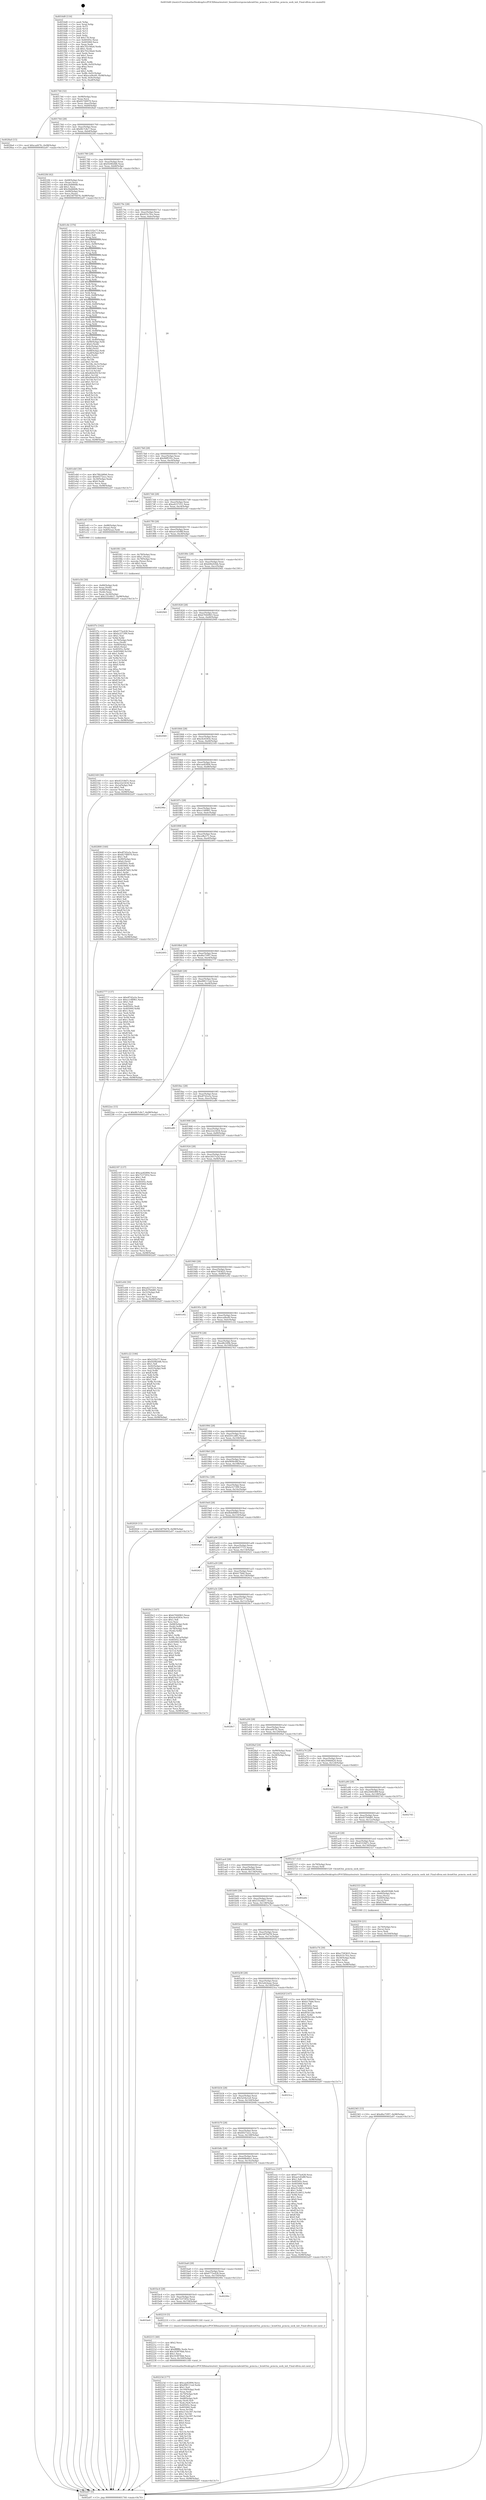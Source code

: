 digraph "0x4016d0" {
  label = "0x4016d0 (/mnt/c/Users/mathe/Desktop/tcc/POCII/binaries/extr_linuxdriverspcmciabcm63xx_pcmcia.c_bcm63xx_pcmcia_sock_init_Final-ollvm.out::main(0))"
  labelloc = "t"
  node[shape=record]

  Entry [label="",width=0.3,height=0.3,shape=circle,fillcolor=black,style=filled]
  "0x401744" [label="{
     0x401744 [32]\l
     | [instrs]\l
     &nbsp;&nbsp;0x401744 \<+6\>: mov -0x98(%rbp),%eax\l
     &nbsp;&nbsp;0x40174a \<+2\>: mov %eax,%ecx\l
     &nbsp;&nbsp;0x40174c \<+6\>: sub $0x82748970,%ecx\l
     &nbsp;&nbsp;0x401752 \<+6\>: mov %eax,-0xac(%rbp)\l
     &nbsp;&nbsp;0x401758 \<+6\>: mov %ecx,-0xb0(%rbp)\l
     &nbsp;&nbsp;0x40175e \<+6\>: je 00000000004028a0 \<main+0x11d0\>\l
  }"]
  "0x4028a0" [label="{
     0x4028a0 [15]\l
     | [instrs]\l
     &nbsp;&nbsp;0x4028a0 \<+10\>: movl $0xcad47fc,-0x98(%rbp)\l
     &nbsp;&nbsp;0x4028aa \<+5\>: jmp 0000000000402a97 \<main+0x13c7\>\l
  }"]
  "0x401764" [label="{
     0x401764 [28]\l
     | [instrs]\l
     &nbsp;&nbsp;0x401764 \<+5\>: jmp 0000000000401769 \<main+0x99\>\l
     &nbsp;&nbsp;0x401769 \<+6\>: mov -0xac(%rbp),%eax\l
     &nbsp;&nbsp;0x40176f \<+5\>: sub $0x8fc7c8c7,%eax\l
     &nbsp;&nbsp;0x401774 \<+6\>: mov %eax,-0xb4(%rbp)\l
     &nbsp;&nbsp;0x40177a \<+6\>: je 00000000004022fd \<main+0xc2d\>\l
  }"]
  Exit [label="",width=0.3,height=0.3,shape=circle,fillcolor=black,style=filled,peripheries=2]
  "0x4022fd" [label="{
     0x4022fd [42]\l
     | [instrs]\l
     &nbsp;&nbsp;0x4022fd \<+4\>: mov -0x68(%rbp),%rax\l
     &nbsp;&nbsp;0x402301 \<+2\>: mov (%rax),%ecx\l
     &nbsp;&nbsp;0x402303 \<+6\>: sub $0x2bddbfdb,%ecx\l
     &nbsp;&nbsp;0x402309 \<+3\>: add $0x1,%ecx\l
     &nbsp;&nbsp;0x40230c \<+6\>: add $0x2bddbfdb,%ecx\l
     &nbsp;&nbsp;0x402312 \<+4\>: mov -0x68(%rbp),%rax\l
     &nbsp;&nbsp;0x402316 \<+2\>: mov %ecx,(%rax)\l
     &nbsp;&nbsp;0x402318 \<+10\>: movl $0x54f70d78,-0x98(%rbp)\l
     &nbsp;&nbsp;0x402322 \<+5\>: jmp 0000000000402a97 \<main+0x13c7\>\l
  }"]
  "0x401780" [label="{
     0x401780 [28]\l
     | [instrs]\l
     &nbsp;&nbsp;0x401780 \<+5\>: jmp 0000000000401785 \<main+0xb5\>\l
     &nbsp;&nbsp;0x401785 \<+6\>: mov -0xac(%rbp),%eax\l
     &nbsp;&nbsp;0x40178b \<+5\>: sub $0x92082fd6,%eax\l
     &nbsp;&nbsp;0x401790 \<+6\>: mov %eax,-0xb8(%rbp)\l
     &nbsp;&nbsp;0x401796 \<+6\>: je 0000000000401c8c \<main+0x5bc\>\l
  }"]
  "0x402365" [label="{
     0x402365 [15]\l
     | [instrs]\l
     &nbsp;&nbsp;0x402365 \<+10\>: movl $0xd6a75f97,-0x98(%rbp)\l
     &nbsp;&nbsp;0x40236f \<+5\>: jmp 0000000000402a97 \<main+0x13c7\>\l
  }"]
  "0x401c8c" [label="{
     0x401c8c [376]\l
     | [instrs]\l
     &nbsp;&nbsp;0x401c8c \<+5\>: mov $0x21f2e77,%eax\l
     &nbsp;&nbsp;0x401c91 \<+5\>: mov $0xe2657e2d,%ecx\l
     &nbsp;&nbsp;0x401c96 \<+2\>: mov $0x1,%dl\l
     &nbsp;&nbsp;0x401c98 \<+3\>: mov %rsp,%rsi\l
     &nbsp;&nbsp;0x401c9b \<+4\>: add $0xfffffffffffffff0,%rsi\l
     &nbsp;&nbsp;0x401c9f \<+3\>: mov %rsi,%rsp\l
     &nbsp;&nbsp;0x401ca2 \<+7\>: mov %rsi,-0x90(%rbp)\l
     &nbsp;&nbsp;0x401ca9 \<+3\>: mov %rsp,%rsi\l
     &nbsp;&nbsp;0x401cac \<+4\>: add $0xfffffffffffffff0,%rsi\l
     &nbsp;&nbsp;0x401cb0 \<+3\>: mov %rsi,%rsp\l
     &nbsp;&nbsp;0x401cb3 \<+3\>: mov %rsp,%rdi\l
     &nbsp;&nbsp;0x401cb6 \<+4\>: add $0xfffffffffffffff0,%rdi\l
     &nbsp;&nbsp;0x401cba \<+3\>: mov %rdi,%rsp\l
     &nbsp;&nbsp;0x401cbd \<+7\>: mov %rdi,-0x88(%rbp)\l
     &nbsp;&nbsp;0x401cc4 \<+3\>: mov %rsp,%rdi\l
     &nbsp;&nbsp;0x401cc7 \<+4\>: add $0xfffffffffffffff0,%rdi\l
     &nbsp;&nbsp;0x401ccb \<+3\>: mov %rdi,%rsp\l
     &nbsp;&nbsp;0x401cce \<+4\>: mov %rdi,-0x80(%rbp)\l
     &nbsp;&nbsp;0x401cd2 \<+3\>: mov %rsp,%rdi\l
     &nbsp;&nbsp;0x401cd5 \<+4\>: add $0xfffffffffffffff0,%rdi\l
     &nbsp;&nbsp;0x401cd9 \<+3\>: mov %rdi,%rsp\l
     &nbsp;&nbsp;0x401cdc \<+4\>: mov %rdi,-0x78(%rbp)\l
     &nbsp;&nbsp;0x401ce0 \<+3\>: mov %rsp,%rdi\l
     &nbsp;&nbsp;0x401ce3 \<+4\>: add $0xfffffffffffffff0,%rdi\l
     &nbsp;&nbsp;0x401ce7 \<+3\>: mov %rdi,%rsp\l
     &nbsp;&nbsp;0x401cea \<+4\>: mov %rdi,-0x70(%rbp)\l
     &nbsp;&nbsp;0x401cee \<+3\>: mov %rsp,%rdi\l
     &nbsp;&nbsp;0x401cf1 \<+4\>: add $0xfffffffffffffff0,%rdi\l
     &nbsp;&nbsp;0x401cf5 \<+3\>: mov %rdi,%rsp\l
     &nbsp;&nbsp;0x401cf8 \<+4\>: mov %rdi,-0x68(%rbp)\l
     &nbsp;&nbsp;0x401cfc \<+3\>: mov %rsp,%rdi\l
     &nbsp;&nbsp;0x401cff \<+4\>: add $0xfffffffffffffff0,%rdi\l
     &nbsp;&nbsp;0x401d03 \<+3\>: mov %rdi,%rsp\l
     &nbsp;&nbsp;0x401d06 \<+4\>: mov %rdi,-0x60(%rbp)\l
     &nbsp;&nbsp;0x401d0a \<+3\>: mov %rsp,%rdi\l
     &nbsp;&nbsp;0x401d0d \<+4\>: add $0xfffffffffffffff0,%rdi\l
     &nbsp;&nbsp;0x401d11 \<+3\>: mov %rdi,%rsp\l
     &nbsp;&nbsp;0x401d14 \<+4\>: mov %rdi,-0x58(%rbp)\l
     &nbsp;&nbsp;0x401d18 \<+3\>: mov %rsp,%rdi\l
     &nbsp;&nbsp;0x401d1b \<+4\>: add $0xfffffffffffffff0,%rdi\l
     &nbsp;&nbsp;0x401d1f \<+3\>: mov %rdi,%rsp\l
     &nbsp;&nbsp;0x401d22 \<+4\>: mov %rdi,-0x50(%rbp)\l
     &nbsp;&nbsp;0x401d26 \<+3\>: mov %rsp,%rdi\l
     &nbsp;&nbsp;0x401d29 \<+4\>: add $0xfffffffffffffff0,%rdi\l
     &nbsp;&nbsp;0x401d2d \<+3\>: mov %rdi,%rsp\l
     &nbsp;&nbsp;0x401d30 \<+4\>: mov %rdi,-0x48(%rbp)\l
     &nbsp;&nbsp;0x401d34 \<+3\>: mov %rsp,%rdi\l
     &nbsp;&nbsp;0x401d37 \<+4\>: add $0xfffffffffffffff0,%rdi\l
     &nbsp;&nbsp;0x401d3b \<+3\>: mov %rdi,%rsp\l
     &nbsp;&nbsp;0x401d3e \<+4\>: mov %rdi,-0x40(%rbp)\l
     &nbsp;&nbsp;0x401d42 \<+7\>: mov -0x90(%rbp),%rdi\l
     &nbsp;&nbsp;0x401d49 \<+6\>: movl $0x0,(%rdi)\l
     &nbsp;&nbsp;0x401d4f \<+7\>: mov -0x9c(%rbp),%r8d\l
     &nbsp;&nbsp;0x401d56 \<+3\>: mov %r8d,(%rsi)\l
     &nbsp;&nbsp;0x401d59 \<+7\>: mov -0x88(%rbp),%rdi\l
     &nbsp;&nbsp;0x401d60 \<+7\>: mov -0xa8(%rbp),%r9\l
     &nbsp;&nbsp;0x401d67 \<+3\>: mov %r9,(%rdi)\l
     &nbsp;&nbsp;0x401d6a \<+3\>: cmpl $0x2,(%rsi)\l
     &nbsp;&nbsp;0x401d6d \<+4\>: setne %r10b\l
     &nbsp;&nbsp;0x401d71 \<+4\>: and $0x1,%r10b\l
     &nbsp;&nbsp;0x401d75 \<+4\>: mov %r10b,-0x31(%rbp)\l
     &nbsp;&nbsp;0x401d79 \<+8\>: mov 0x40505c,%r11d\l
     &nbsp;&nbsp;0x401d81 \<+7\>: mov 0x405060,%ebx\l
     &nbsp;&nbsp;0x401d88 \<+3\>: mov %r11d,%r14d\l
     &nbsp;&nbsp;0x401d8b \<+7\>: sub $0xdfe6ef5f,%r14d\l
     &nbsp;&nbsp;0x401d92 \<+4\>: sub $0x1,%r14d\l
     &nbsp;&nbsp;0x401d96 \<+7\>: add $0xdfe6ef5f,%r14d\l
     &nbsp;&nbsp;0x401d9d \<+4\>: imul %r14d,%r11d\l
     &nbsp;&nbsp;0x401da1 \<+4\>: and $0x1,%r11d\l
     &nbsp;&nbsp;0x401da5 \<+4\>: cmp $0x0,%r11d\l
     &nbsp;&nbsp;0x401da9 \<+4\>: sete %r10b\l
     &nbsp;&nbsp;0x401dad \<+3\>: cmp $0xa,%ebx\l
     &nbsp;&nbsp;0x401db0 \<+4\>: setl %r15b\l
     &nbsp;&nbsp;0x401db4 \<+3\>: mov %r10b,%r12b\l
     &nbsp;&nbsp;0x401db7 \<+4\>: xor $0xff,%r12b\l
     &nbsp;&nbsp;0x401dbb \<+3\>: mov %r15b,%r13b\l
     &nbsp;&nbsp;0x401dbe \<+4\>: xor $0xff,%r13b\l
     &nbsp;&nbsp;0x401dc2 \<+3\>: xor $0x0,%dl\l
     &nbsp;&nbsp;0x401dc5 \<+3\>: mov %r12b,%sil\l
     &nbsp;&nbsp;0x401dc8 \<+4\>: and $0x0,%sil\l
     &nbsp;&nbsp;0x401dcc \<+3\>: and %dl,%r10b\l
     &nbsp;&nbsp;0x401dcf \<+3\>: mov %r13b,%dil\l
     &nbsp;&nbsp;0x401dd2 \<+4\>: and $0x0,%dil\l
     &nbsp;&nbsp;0x401dd6 \<+3\>: and %dl,%r15b\l
     &nbsp;&nbsp;0x401dd9 \<+3\>: or %r10b,%sil\l
     &nbsp;&nbsp;0x401ddc \<+3\>: or %r15b,%dil\l
     &nbsp;&nbsp;0x401ddf \<+3\>: xor %dil,%sil\l
     &nbsp;&nbsp;0x401de2 \<+3\>: or %r13b,%r12b\l
     &nbsp;&nbsp;0x401de5 \<+4\>: xor $0xff,%r12b\l
     &nbsp;&nbsp;0x401de9 \<+3\>: or $0x0,%dl\l
     &nbsp;&nbsp;0x401dec \<+3\>: and %dl,%r12b\l
     &nbsp;&nbsp;0x401def \<+3\>: or %r12b,%sil\l
     &nbsp;&nbsp;0x401df2 \<+4\>: test $0x1,%sil\l
     &nbsp;&nbsp;0x401df6 \<+3\>: cmovne %ecx,%eax\l
     &nbsp;&nbsp;0x401df9 \<+6\>: mov %eax,-0x98(%rbp)\l
     &nbsp;&nbsp;0x401dff \<+5\>: jmp 0000000000402a97 \<main+0x13c7\>\l
  }"]
  "0x40179c" [label="{
     0x40179c [28]\l
     | [instrs]\l
     &nbsp;&nbsp;0x40179c \<+5\>: jmp 00000000004017a1 \<main+0xd1\>\l
     &nbsp;&nbsp;0x4017a1 \<+6\>: mov -0xac(%rbp),%eax\l
     &nbsp;&nbsp;0x4017a7 \<+5\>: sub $0x933c7fce,%eax\l
     &nbsp;&nbsp;0x4017ac \<+6\>: mov %eax,-0xbc(%rbp)\l
     &nbsp;&nbsp;0x4017b2 \<+6\>: je 0000000000401eb0 \<main+0x7e0\>\l
  }"]
  "0x402350" [label="{
     0x402350 [21]\l
     | [instrs]\l
     &nbsp;&nbsp;0x402350 \<+4\>: mov -0x70(%rbp),%rcx\l
     &nbsp;&nbsp;0x402354 \<+3\>: mov (%rcx),%rcx\l
     &nbsp;&nbsp;0x402357 \<+3\>: mov %rcx,%rdi\l
     &nbsp;&nbsp;0x40235a \<+6\>: mov %eax,-0x164(%rbp)\l
     &nbsp;&nbsp;0x402360 \<+5\>: call 0000000000401030 \<free@plt\>\l
     | [calls]\l
     &nbsp;&nbsp;0x401030 \{1\} (unknown)\l
  }"]
  "0x401eb0" [label="{
     0x401eb0 [30]\l
     | [instrs]\l
     &nbsp;&nbsp;0x401eb0 \<+5\>: mov $0x78b2d6b6,%eax\l
     &nbsp;&nbsp;0x401eb5 \<+5\>: mov $0x60272ecc,%ecx\l
     &nbsp;&nbsp;0x401eba \<+3\>: mov -0x30(%rbp),%edx\l
     &nbsp;&nbsp;0x401ebd \<+3\>: cmp $0x0,%edx\l
     &nbsp;&nbsp;0x401ec0 \<+3\>: cmove %ecx,%eax\l
     &nbsp;&nbsp;0x401ec3 \<+6\>: mov %eax,-0x98(%rbp)\l
     &nbsp;&nbsp;0x401ec9 \<+5\>: jmp 0000000000402a97 \<main+0x13c7\>\l
  }"]
  "0x4017b8" [label="{
     0x4017b8 [28]\l
     | [instrs]\l
     &nbsp;&nbsp;0x4017b8 \<+5\>: jmp 00000000004017bd \<main+0xed\>\l
     &nbsp;&nbsp;0x4017bd \<+6\>: mov -0xac(%rbp),%eax\l
     &nbsp;&nbsp;0x4017c3 \<+5\>: sub $0x96ff195c,%eax\l
     &nbsp;&nbsp;0x4017c8 \<+6\>: mov %eax,-0xc0(%rbp)\l
     &nbsp;&nbsp;0x4017ce \<+6\>: je 00000000004025a8 \<main+0xed8\>\l
  }"]
  "0x402333" [label="{
     0x402333 [29]\l
     | [instrs]\l
     &nbsp;&nbsp;0x402333 \<+10\>: movabs $0x4030d6,%rdi\l
     &nbsp;&nbsp;0x40233d \<+4\>: mov -0x60(%rbp),%rcx\l
     &nbsp;&nbsp;0x402341 \<+2\>: mov %eax,(%rcx)\l
     &nbsp;&nbsp;0x402343 \<+4\>: mov -0x60(%rbp),%rcx\l
     &nbsp;&nbsp;0x402347 \<+2\>: mov (%rcx),%esi\l
     &nbsp;&nbsp;0x402349 \<+2\>: mov $0x0,%al\l
     &nbsp;&nbsp;0x40234b \<+5\>: call 0000000000401040 \<printf@plt\>\l
     | [calls]\l
     &nbsp;&nbsp;0x401040 \{1\} (unknown)\l
  }"]
  "0x4025a8" [label="{
     0x4025a8\l
  }", style=dashed]
  "0x4017d4" [label="{
     0x4017d4 [28]\l
     | [instrs]\l
     &nbsp;&nbsp;0x4017d4 \<+5\>: jmp 00000000004017d9 \<main+0x109\>\l
     &nbsp;&nbsp;0x4017d9 \<+6\>: mov -0xac(%rbp),%eax\l
     &nbsp;&nbsp;0x4017df \<+5\>: sub $0xa4237251,%eax\l
     &nbsp;&nbsp;0x4017e4 \<+6\>: mov %eax,-0xc4(%rbp)\l
     &nbsp;&nbsp;0x4017ea \<+6\>: je 0000000000401e43 \<main+0x773\>\l
  }"]
  "0x40223d" [label="{
     0x40223d [177]\l
     | [instrs]\l
     &nbsp;&nbsp;0x40223d \<+5\>: mov $0xcae82894,%ecx\l
     &nbsp;&nbsp;0x402242 \<+5\>: mov $0xd98111ed,%edx\l
     &nbsp;&nbsp;0x402247 \<+3\>: mov $0x1,%sil\l
     &nbsp;&nbsp;0x40224a \<+6\>: mov -0x160(%rbp),%edi\l
     &nbsp;&nbsp;0x402250 \<+3\>: imul %eax,%edi\l
     &nbsp;&nbsp;0x402253 \<+4\>: mov -0x70(%rbp),%r8\l
     &nbsp;&nbsp;0x402257 \<+3\>: mov (%r8),%r8\l
     &nbsp;&nbsp;0x40225a \<+4\>: mov -0x68(%rbp),%r9\l
     &nbsp;&nbsp;0x40225e \<+3\>: movslq (%r9),%r9\l
     &nbsp;&nbsp;0x402261 \<+4\>: mov %edi,(%r8,%r9,4)\l
     &nbsp;&nbsp;0x402265 \<+7\>: mov 0x40505c,%eax\l
     &nbsp;&nbsp;0x40226c \<+7\>: mov 0x405060,%edi\l
     &nbsp;&nbsp;0x402273 \<+3\>: mov %eax,%r10d\l
     &nbsp;&nbsp;0x402276 \<+7\>: add $0xe11bc397,%r10d\l
     &nbsp;&nbsp;0x40227d \<+4\>: sub $0x1,%r10d\l
     &nbsp;&nbsp;0x402281 \<+7\>: sub $0xe11bc397,%r10d\l
     &nbsp;&nbsp;0x402288 \<+4\>: imul %r10d,%eax\l
     &nbsp;&nbsp;0x40228c \<+3\>: and $0x1,%eax\l
     &nbsp;&nbsp;0x40228f \<+3\>: cmp $0x0,%eax\l
     &nbsp;&nbsp;0x402292 \<+4\>: sete %r11b\l
     &nbsp;&nbsp;0x402296 \<+3\>: cmp $0xa,%edi\l
     &nbsp;&nbsp;0x402299 \<+3\>: setl %bl\l
     &nbsp;&nbsp;0x40229c \<+3\>: mov %r11b,%r14b\l
     &nbsp;&nbsp;0x40229f \<+4\>: xor $0xff,%r14b\l
     &nbsp;&nbsp;0x4022a3 \<+3\>: mov %bl,%r15b\l
     &nbsp;&nbsp;0x4022a6 \<+4\>: xor $0xff,%r15b\l
     &nbsp;&nbsp;0x4022aa \<+4\>: xor $0x1,%sil\l
     &nbsp;&nbsp;0x4022ae \<+3\>: mov %r14b,%r12b\l
     &nbsp;&nbsp;0x4022b1 \<+4\>: and $0xff,%r12b\l
     &nbsp;&nbsp;0x4022b5 \<+3\>: and %sil,%r11b\l
     &nbsp;&nbsp;0x4022b8 \<+3\>: mov %r15b,%r13b\l
     &nbsp;&nbsp;0x4022bb \<+4\>: and $0xff,%r13b\l
     &nbsp;&nbsp;0x4022bf \<+3\>: and %sil,%bl\l
     &nbsp;&nbsp;0x4022c2 \<+3\>: or %r11b,%r12b\l
     &nbsp;&nbsp;0x4022c5 \<+3\>: or %bl,%r13b\l
     &nbsp;&nbsp;0x4022c8 \<+3\>: xor %r13b,%r12b\l
     &nbsp;&nbsp;0x4022cb \<+3\>: or %r15b,%r14b\l
     &nbsp;&nbsp;0x4022ce \<+4\>: xor $0xff,%r14b\l
     &nbsp;&nbsp;0x4022d2 \<+4\>: or $0x1,%sil\l
     &nbsp;&nbsp;0x4022d6 \<+3\>: and %sil,%r14b\l
     &nbsp;&nbsp;0x4022d9 \<+3\>: or %r14b,%r12b\l
     &nbsp;&nbsp;0x4022dc \<+4\>: test $0x1,%r12b\l
     &nbsp;&nbsp;0x4022e0 \<+3\>: cmovne %edx,%ecx\l
     &nbsp;&nbsp;0x4022e3 \<+6\>: mov %ecx,-0x98(%rbp)\l
     &nbsp;&nbsp;0x4022e9 \<+5\>: jmp 0000000000402a97 \<main+0x13c7\>\l
  }"]
  "0x401e43" [label="{
     0x401e43 [19]\l
     | [instrs]\l
     &nbsp;&nbsp;0x401e43 \<+7\>: mov -0x88(%rbp),%rax\l
     &nbsp;&nbsp;0x401e4a \<+3\>: mov (%rax),%rax\l
     &nbsp;&nbsp;0x401e4d \<+4\>: mov 0x8(%rax),%rdi\l
     &nbsp;&nbsp;0x401e51 \<+5\>: call 0000000000401060 \<atoi@plt\>\l
     | [calls]\l
     &nbsp;&nbsp;0x401060 \{1\} (unknown)\l
  }"]
  "0x4017f0" [label="{
     0x4017f0 [28]\l
     | [instrs]\l
     &nbsp;&nbsp;0x4017f0 \<+5\>: jmp 00000000004017f5 \<main+0x125\>\l
     &nbsp;&nbsp;0x4017f5 \<+6\>: mov -0xac(%rbp),%eax\l
     &nbsp;&nbsp;0x4017fb \<+5\>: sub $0xae1d5d8f,%eax\l
     &nbsp;&nbsp;0x401800 \<+6\>: mov %eax,-0xc8(%rbp)\l
     &nbsp;&nbsp;0x401806 \<+6\>: je 0000000000401f61 \<main+0x891\>\l
  }"]
  "0x402215" [label="{
     0x402215 [40]\l
     | [instrs]\l
     &nbsp;&nbsp;0x402215 \<+5\>: mov $0x2,%ecx\l
     &nbsp;&nbsp;0x40221a \<+1\>: cltd\l
     &nbsp;&nbsp;0x40221b \<+2\>: idiv %ecx\l
     &nbsp;&nbsp;0x40221d \<+6\>: imul $0xfffffffe,%edx,%ecx\l
     &nbsp;&nbsp;0x402223 \<+6\>: sub $0x163876bb,%ecx\l
     &nbsp;&nbsp;0x402229 \<+3\>: add $0x1,%ecx\l
     &nbsp;&nbsp;0x40222c \<+6\>: add $0x163876bb,%ecx\l
     &nbsp;&nbsp;0x402232 \<+6\>: mov %ecx,-0x160(%rbp)\l
     &nbsp;&nbsp;0x402238 \<+5\>: call 0000000000401160 \<next_i\>\l
     | [calls]\l
     &nbsp;&nbsp;0x401160 \{1\} (/mnt/c/Users/mathe/Desktop/tcc/POCII/binaries/extr_linuxdriverspcmciabcm63xx_pcmcia.c_bcm63xx_pcmcia_sock_init_Final-ollvm.out::next_i)\l
  }"]
  "0x401f61" [label="{
     0x401f61 [29]\l
     | [instrs]\l
     &nbsp;&nbsp;0x401f61 \<+4\>: mov -0x78(%rbp),%rax\l
     &nbsp;&nbsp;0x401f65 \<+6\>: movl $0x1,(%rax)\l
     &nbsp;&nbsp;0x401f6b \<+4\>: mov -0x78(%rbp),%rax\l
     &nbsp;&nbsp;0x401f6f \<+3\>: movslq (%rax),%rax\l
     &nbsp;&nbsp;0x401f72 \<+4\>: shl $0x2,%rax\l
     &nbsp;&nbsp;0x401f76 \<+3\>: mov %rax,%rdi\l
     &nbsp;&nbsp;0x401f79 \<+5\>: call 0000000000401050 \<malloc@plt\>\l
     | [calls]\l
     &nbsp;&nbsp;0x401050 \{1\} (unknown)\l
  }"]
  "0x40180c" [label="{
     0x40180c [28]\l
     | [instrs]\l
     &nbsp;&nbsp;0x40180c \<+5\>: jmp 0000000000401811 \<main+0x141\>\l
     &nbsp;&nbsp;0x401811 \<+6\>: mov -0xac(%rbp),%eax\l
     &nbsp;&nbsp;0x401817 \<+5\>: sub $0xb06e02bb,%eax\l
     &nbsp;&nbsp;0x40181c \<+6\>: mov %eax,-0xcc(%rbp)\l
     &nbsp;&nbsp;0x401822 \<+6\>: je 00000000004029d1 \<main+0x1301\>\l
  }"]
  "0x401be0" [label="{
     0x401be0\l
  }", style=dashed]
  "0x4029d1" [label="{
     0x4029d1\l
  }", style=dashed]
  "0x401828" [label="{
     0x401828 [28]\l
     | [instrs]\l
     &nbsp;&nbsp;0x401828 \<+5\>: jmp 000000000040182d \<main+0x15d\>\l
     &nbsp;&nbsp;0x40182d \<+6\>: mov -0xac(%rbp),%eax\l
     &nbsp;&nbsp;0x401833 \<+5\>: sub $0xb7044963,%eax\l
     &nbsp;&nbsp;0x401838 \<+6\>: mov %eax,-0xd0(%rbp)\l
     &nbsp;&nbsp;0x40183e \<+6\>: je 0000000000402949 \<main+0x1279\>\l
  }"]
  "0x402210" [label="{
     0x402210 [5]\l
     | [instrs]\l
     &nbsp;&nbsp;0x402210 \<+5\>: call 0000000000401160 \<next_i\>\l
     | [calls]\l
     &nbsp;&nbsp;0x401160 \{1\} (/mnt/c/Users/mathe/Desktop/tcc/POCII/binaries/extr_linuxdriverspcmciabcm63xx_pcmcia.c_bcm63xx_pcmcia_sock_init_Final-ollvm.out::next_i)\l
  }"]
  "0x402949" [label="{
     0x402949\l
  }", style=dashed]
  "0x401844" [label="{
     0x401844 [28]\l
     | [instrs]\l
     &nbsp;&nbsp;0x401844 \<+5\>: jmp 0000000000401849 \<main+0x179\>\l
     &nbsp;&nbsp;0x401849 \<+6\>: mov -0xac(%rbp),%eax\l
     &nbsp;&nbsp;0x40184f \<+5\>: sub $0xc6c6583e,%eax\l
     &nbsp;&nbsp;0x401854 \<+6\>: mov %eax,-0xd4(%rbp)\l
     &nbsp;&nbsp;0x40185a \<+6\>: je 0000000000402169 \<main+0xa99\>\l
  }"]
  "0x401bc4" [label="{
     0x401bc4 [28]\l
     | [instrs]\l
     &nbsp;&nbsp;0x401bc4 \<+5\>: jmp 0000000000401bc9 \<main+0x4f9\>\l
     &nbsp;&nbsp;0x401bc9 \<+6\>: mov -0xac(%rbp),%eax\l
     &nbsp;&nbsp;0x401bcf \<+5\>: sub $0x75373f32,%eax\l
     &nbsp;&nbsp;0x401bd4 \<+6\>: mov %eax,-0x154(%rbp)\l
     &nbsp;&nbsp;0x401bda \<+6\>: je 0000000000402210 \<main+0xb40\>\l
  }"]
  "0x402169" [label="{
     0x402169 [30]\l
     | [instrs]\l
     &nbsp;&nbsp;0x402169 \<+5\>: mov $0x45318d7c,%eax\l
     &nbsp;&nbsp;0x40216e \<+5\>: mov $0xe22e5434,%ecx\l
     &nbsp;&nbsp;0x402173 \<+3\>: mov -0x2a(%rbp),%dl\l
     &nbsp;&nbsp;0x402176 \<+3\>: test $0x1,%dl\l
     &nbsp;&nbsp;0x402179 \<+3\>: cmovne %ecx,%eax\l
     &nbsp;&nbsp;0x40217c \<+6\>: mov %eax,-0x98(%rbp)\l
     &nbsp;&nbsp;0x402182 \<+5\>: jmp 0000000000402a97 \<main+0x13c7\>\l
  }"]
  "0x401860" [label="{
     0x401860 [28]\l
     | [instrs]\l
     &nbsp;&nbsp;0x401860 \<+5\>: jmp 0000000000401865 \<main+0x195\>\l
     &nbsp;&nbsp;0x401865 \<+6\>: mov -0xac(%rbp),%eax\l
     &nbsp;&nbsp;0x40186b \<+5\>: sub $0xcae82894,%eax\l
     &nbsp;&nbsp;0x401870 \<+6\>: mov %eax,-0xd8(%rbp)\l
     &nbsp;&nbsp;0x401876 \<+6\>: je 000000000040296e \<main+0x129e\>\l
  }"]
  "0x40290c" [label="{
     0x40290c\l
  }", style=dashed]
  "0x40296e" [label="{
     0x40296e\l
  }", style=dashed]
  "0x40187c" [label="{
     0x40187c [28]\l
     | [instrs]\l
     &nbsp;&nbsp;0x40187c \<+5\>: jmp 0000000000401881 \<main+0x1b1\>\l
     &nbsp;&nbsp;0x401881 \<+6\>: mov -0xac(%rbp),%eax\l
     &nbsp;&nbsp;0x401887 \<+5\>: sub $0xcc148961,%eax\l
     &nbsp;&nbsp;0x40188c \<+6\>: mov %eax,-0xdc(%rbp)\l
     &nbsp;&nbsp;0x401892 \<+6\>: je 0000000000402800 \<main+0x1130\>\l
  }"]
  "0x401ba8" [label="{
     0x401ba8 [28]\l
     | [instrs]\l
     &nbsp;&nbsp;0x401ba8 \<+5\>: jmp 0000000000401bad \<main+0x4dd\>\l
     &nbsp;&nbsp;0x401bad \<+6\>: mov -0xac(%rbp),%eax\l
     &nbsp;&nbsp;0x401bb3 \<+5\>: sub $0x6775e428,%eax\l
     &nbsp;&nbsp;0x401bb8 \<+6\>: mov %eax,-0x150(%rbp)\l
     &nbsp;&nbsp;0x401bbe \<+6\>: je 000000000040290c \<main+0x123c\>\l
  }"]
  "0x402800" [label="{
     0x402800 [160]\l
     | [instrs]\l
     &nbsp;&nbsp;0x402800 \<+5\>: mov $0xdf7d2a5e,%eax\l
     &nbsp;&nbsp;0x402805 \<+5\>: mov $0x82748970,%ecx\l
     &nbsp;&nbsp;0x40280a \<+2\>: mov $0x1,%dl\l
     &nbsp;&nbsp;0x40280c \<+7\>: mov -0x90(%rbp),%rsi\l
     &nbsp;&nbsp;0x402813 \<+6\>: movl $0x0,(%rsi)\l
     &nbsp;&nbsp;0x402819 \<+7\>: mov 0x40505c,%edi\l
     &nbsp;&nbsp;0x402820 \<+8\>: mov 0x405060,%r8d\l
     &nbsp;&nbsp;0x402828 \<+3\>: mov %edi,%r9d\l
     &nbsp;&nbsp;0x40282b \<+7\>: sub $0x8ef87b65,%r9d\l
     &nbsp;&nbsp;0x402832 \<+4\>: sub $0x1,%r9d\l
     &nbsp;&nbsp;0x402836 \<+7\>: add $0x8ef87b65,%r9d\l
     &nbsp;&nbsp;0x40283d \<+4\>: imul %r9d,%edi\l
     &nbsp;&nbsp;0x402841 \<+3\>: and $0x1,%edi\l
     &nbsp;&nbsp;0x402844 \<+3\>: cmp $0x0,%edi\l
     &nbsp;&nbsp;0x402847 \<+4\>: sete %r10b\l
     &nbsp;&nbsp;0x40284b \<+4\>: cmp $0xa,%r8d\l
     &nbsp;&nbsp;0x40284f \<+4\>: setl %r11b\l
     &nbsp;&nbsp;0x402853 \<+3\>: mov %r10b,%bl\l
     &nbsp;&nbsp;0x402856 \<+3\>: xor $0xff,%bl\l
     &nbsp;&nbsp;0x402859 \<+3\>: mov %r11b,%r14b\l
     &nbsp;&nbsp;0x40285c \<+4\>: xor $0xff,%r14b\l
     &nbsp;&nbsp;0x402860 \<+3\>: xor $0x1,%dl\l
     &nbsp;&nbsp;0x402863 \<+3\>: mov %bl,%r15b\l
     &nbsp;&nbsp;0x402866 \<+4\>: and $0xff,%r15b\l
     &nbsp;&nbsp;0x40286a \<+3\>: and %dl,%r10b\l
     &nbsp;&nbsp;0x40286d \<+3\>: mov %r14b,%r12b\l
     &nbsp;&nbsp;0x402870 \<+4\>: and $0xff,%r12b\l
     &nbsp;&nbsp;0x402874 \<+3\>: and %dl,%r11b\l
     &nbsp;&nbsp;0x402877 \<+3\>: or %r10b,%r15b\l
     &nbsp;&nbsp;0x40287a \<+3\>: or %r11b,%r12b\l
     &nbsp;&nbsp;0x40287d \<+3\>: xor %r12b,%r15b\l
     &nbsp;&nbsp;0x402880 \<+3\>: or %r14b,%bl\l
     &nbsp;&nbsp;0x402883 \<+3\>: xor $0xff,%bl\l
     &nbsp;&nbsp;0x402886 \<+3\>: or $0x1,%dl\l
     &nbsp;&nbsp;0x402889 \<+2\>: and %dl,%bl\l
     &nbsp;&nbsp;0x40288b \<+3\>: or %bl,%r15b\l
     &nbsp;&nbsp;0x40288e \<+4\>: test $0x1,%r15b\l
     &nbsp;&nbsp;0x402892 \<+3\>: cmovne %ecx,%eax\l
     &nbsp;&nbsp;0x402895 \<+6\>: mov %eax,-0x98(%rbp)\l
     &nbsp;&nbsp;0x40289b \<+5\>: jmp 0000000000402a97 \<main+0x13c7\>\l
  }"]
  "0x401898" [label="{
     0x401898 [28]\l
     | [instrs]\l
     &nbsp;&nbsp;0x401898 \<+5\>: jmp 000000000040189d \<main+0x1cd\>\l
     &nbsp;&nbsp;0x40189d \<+6\>: mov -0xac(%rbp),%eax\l
     &nbsp;&nbsp;0x4018a3 \<+5\>: sub $0xceffa571,%eax\l
     &nbsp;&nbsp;0x4018a8 \<+6\>: mov %eax,-0xe0(%rbp)\l
     &nbsp;&nbsp;0x4018ae \<+6\>: je 0000000000402493 \<main+0xdc3\>\l
  }"]
  "0x402374" [label="{
     0x402374\l
  }", style=dashed]
  "0x402493" [label="{
     0x402493\l
  }", style=dashed]
  "0x4018b4" [label="{
     0x4018b4 [28]\l
     | [instrs]\l
     &nbsp;&nbsp;0x4018b4 \<+5\>: jmp 00000000004018b9 \<main+0x1e9\>\l
     &nbsp;&nbsp;0x4018b9 \<+6\>: mov -0xac(%rbp),%eax\l
     &nbsp;&nbsp;0x4018bf \<+5\>: sub $0xd6a75f97,%eax\l
     &nbsp;&nbsp;0x4018c4 \<+6\>: mov %eax,-0xe4(%rbp)\l
     &nbsp;&nbsp;0x4018ca \<+6\>: je 0000000000402777 \<main+0x10a7\>\l
  }"]
  "0x401f7e" [label="{
     0x401f7e [162]\l
     | [instrs]\l
     &nbsp;&nbsp;0x401f7e \<+5\>: mov $0x6775e428,%ecx\l
     &nbsp;&nbsp;0x401f83 \<+5\>: mov $0xfa327399,%edx\l
     &nbsp;&nbsp;0x401f88 \<+3\>: mov $0x1,%sil\l
     &nbsp;&nbsp;0x401f8b \<+3\>: xor %r8d,%r8d\l
     &nbsp;&nbsp;0x401f8e \<+4\>: mov -0x70(%rbp),%rdi\l
     &nbsp;&nbsp;0x401f92 \<+3\>: mov %rax,(%rdi)\l
     &nbsp;&nbsp;0x401f95 \<+4\>: mov -0x68(%rbp),%rax\l
     &nbsp;&nbsp;0x401f99 \<+6\>: movl $0x0,(%rax)\l
     &nbsp;&nbsp;0x401f9f \<+8\>: mov 0x40505c,%r9d\l
     &nbsp;&nbsp;0x401fa7 \<+8\>: mov 0x405060,%r10d\l
     &nbsp;&nbsp;0x401faf \<+4\>: sub $0x1,%r8d\l
     &nbsp;&nbsp;0x401fb3 \<+3\>: mov %r9d,%r11d\l
     &nbsp;&nbsp;0x401fb6 \<+3\>: add %r8d,%r11d\l
     &nbsp;&nbsp;0x401fb9 \<+4\>: imul %r11d,%r9d\l
     &nbsp;&nbsp;0x401fbd \<+4\>: and $0x1,%r9d\l
     &nbsp;&nbsp;0x401fc1 \<+4\>: cmp $0x0,%r9d\l
     &nbsp;&nbsp;0x401fc5 \<+3\>: sete %bl\l
     &nbsp;&nbsp;0x401fc8 \<+4\>: cmp $0xa,%r10d\l
     &nbsp;&nbsp;0x401fcc \<+4\>: setl %r14b\l
     &nbsp;&nbsp;0x401fd0 \<+3\>: mov %bl,%r15b\l
     &nbsp;&nbsp;0x401fd3 \<+4\>: xor $0xff,%r15b\l
     &nbsp;&nbsp;0x401fd7 \<+3\>: mov %r14b,%r12b\l
     &nbsp;&nbsp;0x401fda \<+4\>: xor $0xff,%r12b\l
     &nbsp;&nbsp;0x401fde \<+4\>: xor $0x0,%sil\l
     &nbsp;&nbsp;0x401fe2 \<+3\>: mov %r15b,%r13b\l
     &nbsp;&nbsp;0x401fe5 \<+4\>: and $0x0,%r13b\l
     &nbsp;&nbsp;0x401fe9 \<+3\>: and %sil,%bl\l
     &nbsp;&nbsp;0x401fec \<+3\>: mov %r12b,%al\l
     &nbsp;&nbsp;0x401fef \<+2\>: and $0x0,%al\l
     &nbsp;&nbsp;0x401ff1 \<+3\>: and %sil,%r14b\l
     &nbsp;&nbsp;0x401ff4 \<+3\>: or %bl,%r13b\l
     &nbsp;&nbsp;0x401ff7 \<+3\>: or %r14b,%al\l
     &nbsp;&nbsp;0x401ffa \<+3\>: xor %al,%r13b\l
     &nbsp;&nbsp;0x401ffd \<+3\>: or %r12b,%r15b\l
     &nbsp;&nbsp;0x402000 \<+4\>: xor $0xff,%r15b\l
     &nbsp;&nbsp;0x402004 \<+4\>: or $0x0,%sil\l
     &nbsp;&nbsp;0x402008 \<+3\>: and %sil,%r15b\l
     &nbsp;&nbsp;0x40200b \<+3\>: or %r15b,%r13b\l
     &nbsp;&nbsp;0x40200e \<+4\>: test $0x1,%r13b\l
     &nbsp;&nbsp;0x402012 \<+3\>: cmovne %edx,%ecx\l
     &nbsp;&nbsp;0x402015 \<+6\>: mov %ecx,-0x98(%rbp)\l
     &nbsp;&nbsp;0x40201b \<+5\>: jmp 0000000000402a97 \<main+0x13c7\>\l
  }"]
  "0x402777" [label="{
     0x402777 [137]\l
     | [instrs]\l
     &nbsp;&nbsp;0x402777 \<+5\>: mov $0xdf7d2a5e,%eax\l
     &nbsp;&nbsp;0x40277c \<+5\>: mov $0xcc148961,%ecx\l
     &nbsp;&nbsp;0x402781 \<+2\>: mov $0x1,%dl\l
     &nbsp;&nbsp;0x402783 \<+2\>: xor %esi,%esi\l
     &nbsp;&nbsp;0x402785 \<+7\>: mov 0x40505c,%edi\l
     &nbsp;&nbsp;0x40278c \<+8\>: mov 0x405060,%r8d\l
     &nbsp;&nbsp;0x402794 \<+3\>: sub $0x1,%esi\l
     &nbsp;&nbsp;0x402797 \<+3\>: mov %edi,%r9d\l
     &nbsp;&nbsp;0x40279a \<+3\>: add %esi,%r9d\l
     &nbsp;&nbsp;0x40279d \<+4\>: imul %r9d,%edi\l
     &nbsp;&nbsp;0x4027a1 \<+3\>: and $0x1,%edi\l
     &nbsp;&nbsp;0x4027a4 \<+3\>: cmp $0x0,%edi\l
     &nbsp;&nbsp;0x4027a7 \<+4\>: sete %r10b\l
     &nbsp;&nbsp;0x4027ab \<+4\>: cmp $0xa,%r8d\l
     &nbsp;&nbsp;0x4027af \<+4\>: setl %r11b\l
     &nbsp;&nbsp;0x4027b3 \<+3\>: mov %r10b,%bl\l
     &nbsp;&nbsp;0x4027b6 \<+3\>: xor $0xff,%bl\l
     &nbsp;&nbsp;0x4027b9 \<+3\>: mov %r11b,%r14b\l
     &nbsp;&nbsp;0x4027bc \<+4\>: xor $0xff,%r14b\l
     &nbsp;&nbsp;0x4027c0 \<+3\>: xor $0x0,%dl\l
     &nbsp;&nbsp;0x4027c3 \<+3\>: mov %bl,%r15b\l
     &nbsp;&nbsp;0x4027c6 \<+4\>: and $0x0,%r15b\l
     &nbsp;&nbsp;0x4027ca \<+3\>: and %dl,%r10b\l
     &nbsp;&nbsp;0x4027cd \<+3\>: mov %r14b,%r12b\l
     &nbsp;&nbsp;0x4027d0 \<+4\>: and $0x0,%r12b\l
     &nbsp;&nbsp;0x4027d4 \<+3\>: and %dl,%r11b\l
     &nbsp;&nbsp;0x4027d7 \<+3\>: or %r10b,%r15b\l
     &nbsp;&nbsp;0x4027da \<+3\>: or %r11b,%r12b\l
     &nbsp;&nbsp;0x4027dd \<+3\>: xor %r12b,%r15b\l
     &nbsp;&nbsp;0x4027e0 \<+3\>: or %r14b,%bl\l
     &nbsp;&nbsp;0x4027e3 \<+3\>: xor $0xff,%bl\l
     &nbsp;&nbsp;0x4027e6 \<+3\>: or $0x0,%dl\l
     &nbsp;&nbsp;0x4027e9 \<+2\>: and %dl,%bl\l
     &nbsp;&nbsp;0x4027eb \<+3\>: or %bl,%r15b\l
     &nbsp;&nbsp;0x4027ee \<+4\>: test $0x1,%r15b\l
     &nbsp;&nbsp;0x4027f2 \<+3\>: cmovne %ecx,%eax\l
     &nbsp;&nbsp;0x4027f5 \<+6\>: mov %eax,-0x98(%rbp)\l
     &nbsp;&nbsp;0x4027fb \<+5\>: jmp 0000000000402a97 \<main+0x13c7\>\l
  }"]
  "0x4018d0" [label="{
     0x4018d0 [28]\l
     | [instrs]\l
     &nbsp;&nbsp;0x4018d0 \<+5\>: jmp 00000000004018d5 \<main+0x205\>\l
     &nbsp;&nbsp;0x4018d5 \<+6\>: mov -0xac(%rbp),%eax\l
     &nbsp;&nbsp;0x4018db \<+5\>: sub $0xd98111ed,%eax\l
     &nbsp;&nbsp;0x4018e0 \<+6\>: mov %eax,-0xe8(%rbp)\l
     &nbsp;&nbsp;0x4018e6 \<+6\>: je 00000000004022ee \<main+0xc1e\>\l
  }"]
  "0x401b8c" [label="{
     0x401b8c [28]\l
     | [instrs]\l
     &nbsp;&nbsp;0x401b8c \<+5\>: jmp 0000000000401b91 \<main+0x4c1\>\l
     &nbsp;&nbsp;0x401b91 \<+6\>: mov -0xac(%rbp),%eax\l
     &nbsp;&nbsp;0x401b97 \<+5\>: sub $0x668b46a1,%eax\l
     &nbsp;&nbsp;0x401b9c \<+6\>: mov %eax,-0x14c(%rbp)\l
     &nbsp;&nbsp;0x401ba2 \<+6\>: je 0000000000402374 \<main+0xca4\>\l
  }"]
  "0x4022ee" [label="{
     0x4022ee [15]\l
     | [instrs]\l
     &nbsp;&nbsp;0x4022ee \<+10\>: movl $0x8fc7c8c7,-0x98(%rbp)\l
     &nbsp;&nbsp;0x4022f8 \<+5\>: jmp 0000000000402a97 \<main+0x13c7\>\l
  }"]
  "0x4018ec" [label="{
     0x4018ec [28]\l
     | [instrs]\l
     &nbsp;&nbsp;0x4018ec \<+5\>: jmp 00000000004018f1 \<main+0x221\>\l
     &nbsp;&nbsp;0x4018f1 \<+6\>: mov -0xac(%rbp),%eax\l
     &nbsp;&nbsp;0x4018f7 \<+5\>: sub $0xdf7d2a5e,%eax\l
     &nbsp;&nbsp;0x4018fc \<+6\>: mov %eax,-0xec(%rbp)\l
     &nbsp;&nbsp;0x401902 \<+6\>: je 0000000000402a80 \<main+0x13b0\>\l
  }"]
  "0x401ece" [label="{
     0x401ece [147]\l
     | [instrs]\l
     &nbsp;&nbsp;0x401ece \<+5\>: mov $0x6775e428,%eax\l
     &nbsp;&nbsp;0x401ed3 \<+5\>: mov $0xae1d5d8f,%ecx\l
     &nbsp;&nbsp;0x401ed8 \<+2\>: mov $0x1,%dl\l
     &nbsp;&nbsp;0x401eda \<+7\>: mov 0x40505c,%esi\l
     &nbsp;&nbsp;0x401ee1 \<+7\>: mov 0x405060,%edi\l
     &nbsp;&nbsp;0x401ee8 \<+3\>: mov %esi,%r8d\l
     &nbsp;&nbsp;0x401eeb \<+7\>: sub $0xcf1cb612,%r8d\l
     &nbsp;&nbsp;0x401ef2 \<+4\>: sub $0x1,%r8d\l
     &nbsp;&nbsp;0x401ef6 \<+7\>: add $0xcf1cb612,%r8d\l
     &nbsp;&nbsp;0x401efd \<+4\>: imul %r8d,%esi\l
     &nbsp;&nbsp;0x401f01 \<+3\>: and $0x1,%esi\l
     &nbsp;&nbsp;0x401f04 \<+3\>: cmp $0x0,%esi\l
     &nbsp;&nbsp;0x401f07 \<+4\>: sete %r9b\l
     &nbsp;&nbsp;0x401f0b \<+3\>: cmp $0xa,%edi\l
     &nbsp;&nbsp;0x401f0e \<+4\>: setl %r10b\l
     &nbsp;&nbsp;0x401f12 \<+3\>: mov %r9b,%r11b\l
     &nbsp;&nbsp;0x401f15 \<+4\>: xor $0xff,%r11b\l
     &nbsp;&nbsp;0x401f19 \<+3\>: mov %r10b,%bl\l
     &nbsp;&nbsp;0x401f1c \<+3\>: xor $0xff,%bl\l
     &nbsp;&nbsp;0x401f1f \<+3\>: xor $0x0,%dl\l
     &nbsp;&nbsp;0x401f22 \<+3\>: mov %r11b,%r14b\l
     &nbsp;&nbsp;0x401f25 \<+4\>: and $0x0,%r14b\l
     &nbsp;&nbsp;0x401f29 \<+3\>: and %dl,%r9b\l
     &nbsp;&nbsp;0x401f2c \<+3\>: mov %bl,%r15b\l
     &nbsp;&nbsp;0x401f2f \<+4\>: and $0x0,%r15b\l
     &nbsp;&nbsp;0x401f33 \<+3\>: and %dl,%r10b\l
     &nbsp;&nbsp;0x401f36 \<+3\>: or %r9b,%r14b\l
     &nbsp;&nbsp;0x401f39 \<+3\>: or %r10b,%r15b\l
     &nbsp;&nbsp;0x401f3c \<+3\>: xor %r15b,%r14b\l
     &nbsp;&nbsp;0x401f3f \<+3\>: or %bl,%r11b\l
     &nbsp;&nbsp;0x401f42 \<+4\>: xor $0xff,%r11b\l
     &nbsp;&nbsp;0x401f46 \<+3\>: or $0x0,%dl\l
     &nbsp;&nbsp;0x401f49 \<+3\>: and %dl,%r11b\l
     &nbsp;&nbsp;0x401f4c \<+3\>: or %r11b,%r14b\l
     &nbsp;&nbsp;0x401f4f \<+4\>: test $0x1,%r14b\l
     &nbsp;&nbsp;0x401f53 \<+3\>: cmovne %ecx,%eax\l
     &nbsp;&nbsp;0x401f56 \<+6\>: mov %eax,-0x98(%rbp)\l
     &nbsp;&nbsp;0x401f5c \<+5\>: jmp 0000000000402a97 \<main+0x13c7\>\l
  }"]
  "0x402a80" [label="{
     0x402a80\l
  }", style=dashed]
  "0x401908" [label="{
     0x401908 [28]\l
     | [instrs]\l
     &nbsp;&nbsp;0x401908 \<+5\>: jmp 000000000040190d \<main+0x23d\>\l
     &nbsp;&nbsp;0x40190d \<+6\>: mov -0xac(%rbp),%eax\l
     &nbsp;&nbsp;0x401913 \<+5\>: sub $0xe22e5434,%eax\l
     &nbsp;&nbsp;0x401918 \<+6\>: mov %eax,-0xf0(%rbp)\l
     &nbsp;&nbsp;0x40191e \<+6\>: je 0000000000402187 \<main+0xab7\>\l
  }"]
  "0x401b70" [label="{
     0x401b70 [28]\l
     | [instrs]\l
     &nbsp;&nbsp;0x401b70 \<+5\>: jmp 0000000000401b75 \<main+0x4a5\>\l
     &nbsp;&nbsp;0x401b75 \<+6\>: mov -0xac(%rbp),%eax\l
     &nbsp;&nbsp;0x401b7b \<+5\>: sub $0x60272ecc,%eax\l
     &nbsp;&nbsp;0x401b80 \<+6\>: mov %eax,-0x148(%rbp)\l
     &nbsp;&nbsp;0x401b86 \<+6\>: je 0000000000401ece \<main+0x7fe\>\l
  }"]
  "0x402187" [label="{
     0x402187 [137]\l
     | [instrs]\l
     &nbsp;&nbsp;0x402187 \<+5\>: mov $0xcae82894,%eax\l
     &nbsp;&nbsp;0x40218c \<+5\>: mov $0x75373f32,%ecx\l
     &nbsp;&nbsp;0x402191 \<+2\>: mov $0x1,%dl\l
     &nbsp;&nbsp;0x402193 \<+2\>: xor %esi,%esi\l
     &nbsp;&nbsp;0x402195 \<+7\>: mov 0x40505c,%edi\l
     &nbsp;&nbsp;0x40219c \<+8\>: mov 0x405060,%r8d\l
     &nbsp;&nbsp;0x4021a4 \<+3\>: sub $0x1,%esi\l
     &nbsp;&nbsp;0x4021a7 \<+3\>: mov %edi,%r9d\l
     &nbsp;&nbsp;0x4021aa \<+3\>: add %esi,%r9d\l
     &nbsp;&nbsp;0x4021ad \<+4\>: imul %r9d,%edi\l
     &nbsp;&nbsp;0x4021b1 \<+3\>: and $0x1,%edi\l
     &nbsp;&nbsp;0x4021b4 \<+3\>: cmp $0x0,%edi\l
     &nbsp;&nbsp;0x4021b7 \<+4\>: sete %r10b\l
     &nbsp;&nbsp;0x4021bb \<+4\>: cmp $0xa,%r8d\l
     &nbsp;&nbsp;0x4021bf \<+4\>: setl %r11b\l
     &nbsp;&nbsp;0x4021c3 \<+3\>: mov %r10b,%bl\l
     &nbsp;&nbsp;0x4021c6 \<+3\>: xor $0xff,%bl\l
     &nbsp;&nbsp;0x4021c9 \<+3\>: mov %r11b,%r14b\l
     &nbsp;&nbsp;0x4021cc \<+4\>: xor $0xff,%r14b\l
     &nbsp;&nbsp;0x4021d0 \<+3\>: xor $0x0,%dl\l
     &nbsp;&nbsp;0x4021d3 \<+3\>: mov %bl,%r15b\l
     &nbsp;&nbsp;0x4021d6 \<+4\>: and $0x0,%r15b\l
     &nbsp;&nbsp;0x4021da \<+3\>: and %dl,%r10b\l
     &nbsp;&nbsp;0x4021dd \<+3\>: mov %r14b,%r12b\l
     &nbsp;&nbsp;0x4021e0 \<+4\>: and $0x0,%r12b\l
     &nbsp;&nbsp;0x4021e4 \<+3\>: and %dl,%r11b\l
     &nbsp;&nbsp;0x4021e7 \<+3\>: or %r10b,%r15b\l
     &nbsp;&nbsp;0x4021ea \<+3\>: or %r11b,%r12b\l
     &nbsp;&nbsp;0x4021ed \<+3\>: xor %r12b,%r15b\l
     &nbsp;&nbsp;0x4021f0 \<+3\>: or %r14b,%bl\l
     &nbsp;&nbsp;0x4021f3 \<+3\>: xor $0xff,%bl\l
     &nbsp;&nbsp;0x4021f6 \<+3\>: or $0x0,%dl\l
     &nbsp;&nbsp;0x4021f9 \<+2\>: and %dl,%bl\l
     &nbsp;&nbsp;0x4021fb \<+3\>: or %bl,%r15b\l
     &nbsp;&nbsp;0x4021fe \<+4\>: test $0x1,%r15b\l
     &nbsp;&nbsp;0x402202 \<+3\>: cmovne %ecx,%eax\l
     &nbsp;&nbsp;0x402205 \<+6\>: mov %eax,-0x98(%rbp)\l
     &nbsp;&nbsp;0x40220b \<+5\>: jmp 0000000000402a97 \<main+0x13c7\>\l
  }"]
  "0x401924" [label="{
     0x401924 [28]\l
     | [instrs]\l
     &nbsp;&nbsp;0x401924 \<+5\>: jmp 0000000000401929 \<main+0x259\>\l
     &nbsp;&nbsp;0x401929 \<+6\>: mov -0xac(%rbp),%eax\l
     &nbsp;&nbsp;0x40192f \<+5\>: sub $0xe2657e2d,%eax\l
     &nbsp;&nbsp;0x401934 \<+6\>: mov %eax,-0xf4(%rbp)\l
     &nbsp;&nbsp;0x40193a \<+6\>: je 0000000000401e04 \<main+0x734\>\l
  }"]
  "0x40264b" [label="{
     0x40264b\l
  }", style=dashed]
  "0x401e04" [label="{
     0x401e04 [30]\l
     | [instrs]\l
     &nbsp;&nbsp;0x401e04 \<+5\>: mov $0xa4237251,%eax\l
     &nbsp;&nbsp;0x401e09 \<+5\>: mov $0x437b0d81,%ecx\l
     &nbsp;&nbsp;0x401e0e \<+3\>: mov -0x31(%rbp),%dl\l
     &nbsp;&nbsp;0x401e11 \<+3\>: test $0x1,%dl\l
     &nbsp;&nbsp;0x401e14 \<+3\>: cmovne %ecx,%eax\l
     &nbsp;&nbsp;0x401e17 \<+6\>: mov %eax,-0x98(%rbp)\l
     &nbsp;&nbsp;0x401e1d \<+5\>: jmp 0000000000402a97 \<main+0x13c7\>\l
  }"]
  "0x401940" [label="{
     0x401940 [28]\l
     | [instrs]\l
     &nbsp;&nbsp;0x401940 \<+5\>: jmp 0000000000401945 \<main+0x275\>\l
     &nbsp;&nbsp;0x401945 \<+6\>: mov -0xac(%rbp),%eax\l
     &nbsp;&nbsp;0x40194b \<+5\>: sub $0xe7583625,%eax\l
     &nbsp;&nbsp;0x401950 \<+6\>: mov %eax,-0xf8(%rbp)\l
     &nbsp;&nbsp;0x401956 \<+6\>: je 0000000000401e92 \<main+0x7c2\>\l
  }"]
  "0x401b54" [label="{
     0x401b54 [28]\l
     | [instrs]\l
     &nbsp;&nbsp;0x401b54 \<+5\>: jmp 0000000000401b59 \<main+0x489\>\l
     &nbsp;&nbsp;0x401b59 \<+6\>: mov -0xac(%rbp),%eax\l
     &nbsp;&nbsp;0x401b5f \<+5\>: sub $0x5a54a1a4,%eax\l
     &nbsp;&nbsp;0x401b64 \<+6\>: mov %eax,-0x144(%rbp)\l
     &nbsp;&nbsp;0x401b6a \<+6\>: je 000000000040264b \<main+0xf7b\>\l
  }"]
  "0x401e92" [label="{
     0x401e92\l
  }", style=dashed]
  "0x40195c" [label="{
     0x40195c [28]\l
     | [instrs]\l
     &nbsp;&nbsp;0x40195c \<+5\>: jmp 0000000000401961 \<main+0x291\>\l
     &nbsp;&nbsp;0x401961 \<+6\>: mov -0xac(%rbp),%eax\l
     &nbsp;&nbsp;0x401967 \<+5\>: sub $0xecaf4e49,%eax\l
     &nbsp;&nbsp;0x40196c \<+6\>: mov %eax,-0xfc(%rbp)\l
     &nbsp;&nbsp;0x401972 \<+6\>: je 0000000000401c22 \<main+0x552\>\l
  }"]
  "0x4023ca" [label="{
     0x4023ca\l
  }", style=dashed]
  "0x401c22" [label="{
     0x401c22 [106]\l
     | [instrs]\l
     &nbsp;&nbsp;0x401c22 \<+5\>: mov $0x21f2e77,%eax\l
     &nbsp;&nbsp;0x401c27 \<+5\>: mov $0x92082fd6,%ecx\l
     &nbsp;&nbsp;0x401c2c \<+2\>: mov $0x1,%dl\l
     &nbsp;&nbsp;0x401c2e \<+7\>: mov -0x92(%rbp),%sil\l
     &nbsp;&nbsp;0x401c35 \<+7\>: mov -0x91(%rbp),%dil\l
     &nbsp;&nbsp;0x401c3c \<+3\>: mov %sil,%r8b\l
     &nbsp;&nbsp;0x401c3f \<+4\>: xor $0xff,%r8b\l
     &nbsp;&nbsp;0x401c43 \<+3\>: mov %dil,%r9b\l
     &nbsp;&nbsp;0x401c46 \<+4\>: xor $0xff,%r9b\l
     &nbsp;&nbsp;0x401c4a \<+3\>: xor $0x1,%dl\l
     &nbsp;&nbsp;0x401c4d \<+3\>: mov %r8b,%r10b\l
     &nbsp;&nbsp;0x401c50 \<+4\>: and $0xff,%r10b\l
     &nbsp;&nbsp;0x401c54 \<+3\>: and %dl,%sil\l
     &nbsp;&nbsp;0x401c57 \<+3\>: mov %r9b,%r11b\l
     &nbsp;&nbsp;0x401c5a \<+4\>: and $0xff,%r11b\l
     &nbsp;&nbsp;0x401c5e \<+3\>: and %dl,%dil\l
     &nbsp;&nbsp;0x401c61 \<+3\>: or %sil,%r10b\l
     &nbsp;&nbsp;0x401c64 \<+3\>: or %dil,%r11b\l
     &nbsp;&nbsp;0x401c67 \<+3\>: xor %r11b,%r10b\l
     &nbsp;&nbsp;0x401c6a \<+3\>: or %r9b,%r8b\l
     &nbsp;&nbsp;0x401c6d \<+4\>: xor $0xff,%r8b\l
     &nbsp;&nbsp;0x401c71 \<+3\>: or $0x1,%dl\l
     &nbsp;&nbsp;0x401c74 \<+3\>: and %dl,%r8b\l
     &nbsp;&nbsp;0x401c77 \<+3\>: or %r8b,%r10b\l
     &nbsp;&nbsp;0x401c7a \<+4\>: test $0x1,%r10b\l
     &nbsp;&nbsp;0x401c7e \<+3\>: cmovne %ecx,%eax\l
     &nbsp;&nbsp;0x401c81 \<+6\>: mov %eax,-0x98(%rbp)\l
     &nbsp;&nbsp;0x401c87 \<+5\>: jmp 0000000000402a97 \<main+0x13c7\>\l
  }"]
  "0x401978" [label="{
     0x401978 [28]\l
     | [instrs]\l
     &nbsp;&nbsp;0x401978 \<+5\>: jmp 000000000040197d \<main+0x2ad\>\l
     &nbsp;&nbsp;0x40197d \<+6\>: mov -0xac(%rbp),%eax\l
     &nbsp;&nbsp;0x401983 \<+5\>: sub $0xedfe249b,%eax\l
     &nbsp;&nbsp;0x401988 \<+6\>: mov %eax,-0x100(%rbp)\l
     &nbsp;&nbsp;0x40198e \<+6\>: je 0000000000402763 \<main+0x1093\>\l
  }"]
  "0x402a97" [label="{
     0x402a97 [5]\l
     | [instrs]\l
     &nbsp;&nbsp;0x402a97 \<+5\>: jmp 0000000000401744 \<main+0x74\>\l
  }"]
  "0x4016d0" [label="{
     0x4016d0 [116]\l
     | [instrs]\l
     &nbsp;&nbsp;0x4016d0 \<+1\>: push %rbp\l
     &nbsp;&nbsp;0x4016d1 \<+3\>: mov %rsp,%rbp\l
     &nbsp;&nbsp;0x4016d4 \<+2\>: push %r15\l
     &nbsp;&nbsp;0x4016d6 \<+2\>: push %r14\l
     &nbsp;&nbsp;0x4016d8 \<+2\>: push %r13\l
     &nbsp;&nbsp;0x4016da \<+2\>: push %r12\l
     &nbsp;&nbsp;0x4016dc \<+1\>: push %rbx\l
     &nbsp;&nbsp;0x4016dd \<+7\>: sub $0x178,%rsp\l
     &nbsp;&nbsp;0x4016e4 \<+7\>: mov 0x40505c,%eax\l
     &nbsp;&nbsp;0x4016eb \<+7\>: mov 0x405060,%ecx\l
     &nbsp;&nbsp;0x4016f2 \<+2\>: mov %eax,%edx\l
     &nbsp;&nbsp;0x4016f4 \<+6\>: sub $0x702c9da4,%edx\l
     &nbsp;&nbsp;0x4016fa \<+3\>: sub $0x1,%edx\l
     &nbsp;&nbsp;0x4016fd \<+6\>: add $0x702c9da4,%edx\l
     &nbsp;&nbsp;0x401703 \<+3\>: imul %edx,%eax\l
     &nbsp;&nbsp;0x401706 \<+3\>: and $0x1,%eax\l
     &nbsp;&nbsp;0x401709 \<+3\>: cmp $0x0,%eax\l
     &nbsp;&nbsp;0x40170c \<+4\>: sete %r8b\l
     &nbsp;&nbsp;0x401710 \<+4\>: and $0x1,%r8b\l
     &nbsp;&nbsp;0x401714 \<+7\>: mov %r8b,-0x92(%rbp)\l
     &nbsp;&nbsp;0x40171b \<+3\>: cmp $0xa,%ecx\l
     &nbsp;&nbsp;0x40171e \<+4\>: setl %r8b\l
     &nbsp;&nbsp;0x401722 \<+4\>: and $0x1,%r8b\l
     &nbsp;&nbsp;0x401726 \<+7\>: mov %r8b,-0x91(%rbp)\l
     &nbsp;&nbsp;0x40172d \<+10\>: movl $0xecaf4e49,-0x98(%rbp)\l
     &nbsp;&nbsp;0x401737 \<+6\>: mov %edi,-0x9c(%rbp)\l
     &nbsp;&nbsp;0x40173d \<+7\>: mov %rsi,-0xa8(%rbp)\l
  }"]
  "0x401b38" [label="{
     0x401b38 [28]\l
     | [instrs]\l
     &nbsp;&nbsp;0x401b38 \<+5\>: jmp 0000000000401b3d \<main+0x46d\>\l
     &nbsp;&nbsp;0x401b3d \<+6\>: mov -0xac(%rbp),%eax\l
     &nbsp;&nbsp;0x401b43 \<+5\>: sub $0x5a4cbaae,%eax\l
     &nbsp;&nbsp;0x401b48 \<+6\>: mov %eax,-0x140(%rbp)\l
     &nbsp;&nbsp;0x401b4e \<+6\>: je 00000000004023ca \<main+0xcfa\>\l
  }"]
  "0x401e56" [label="{
     0x401e56 [30]\l
     | [instrs]\l
     &nbsp;&nbsp;0x401e56 \<+4\>: mov -0x80(%rbp),%rdi\l
     &nbsp;&nbsp;0x401e5a \<+2\>: mov %eax,(%rdi)\l
     &nbsp;&nbsp;0x401e5c \<+4\>: mov -0x80(%rbp),%rdi\l
     &nbsp;&nbsp;0x401e60 \<+2\>: mov (%rdi),%eax\l
     &nbsp;&nbsp;0x401e62 \<+3\>: mov %eax,-0x30(%rbp)\l
     &nbsp;&nbsp;0x401e65 \<+10\>: movl $0x535c6b57,-0x98(%rbp)\l
     &nbsp;&nbsp;0x401e6f \<+5\>: jmp 0000000000402a97 \<main+0x13c7\>\l
  }"]
  "0x40202f" [label="{
     0x40202f [147]\l
     | [instrs]\l
     &nbsp;&nbsp;0x40202f \<+5\>: mov $0xb7044963,%eax\l
     &nbsp;&nbsp;0x402034 \<+5\>: mov $0xb17bb6,%ecx\l
     &nbsp;&nbsp;0x402039 \<+2\>: mov $0x1,%dl\l
     &nbsp;&nbsp;0x40203b \<+7\>: mov 0x40505c,%esi\l
     &nbsp;&nbsp;0x402042 \<+7\>: mov 0x405060,%edi\l
     &nbsp;&nbsp;0x402049 \<+3\>: mov %esi,%r8d\l
     &nbsp;&nbsp;0x40204c \<+7\>: sub $0xf05b12de,%r8d\l
     &nbsp;&nbsp;0x402053 \<+4\>: sub $0x1,%r8d\l
     &nbsp;&nbsp;0x402057 \<+7\>: add $0xf05b12de,%r8d\l
     &nbsp;&nbsp;0x40205e \<+4\>: imul %r8d,%esi\l
     &nbsp;&nbsp;0x402062 \<+3\>: and $0x1,%esi\l
     &nbsp;&nbsp;0x402065 \<+3\>: cmp $0x0,%esi\l
     &nbsp;&nbsp;0x402068 \<+4\>: sete %r9b\l
     &nbsp;&nbsp;0x40206c \<+3\>: cmp $0xa,%edi\l
     &nbsp;&nbsp;0x40206f \<+4\>: setl %r10b\l
     &nbsp;&nbsp;0x402073 \<+3\>: mov %r9b,%r11b\l
     &nbsp;&nbsp;0x402076 \<+4\>: xor $0xff,%r11b\l
     &nbsp;&nbsp;0x40207a \<+3\>: mov %r10b,%bl\l
     &nbsp;&nbsp;0x40207d \<+3\>: xor $0xff,%bl\l
     &nbsp;&nbsp;0x402080 \<+3\>: xor $0x1,%dl\l
     &nbsp;&nbsp;0x402083 \<+3\>: mov %r11b,%r14b\l
     &nbsp;&nbsp;0x402086 \<+4\>: and $0xff,%r14b\l
     &nbsp;&nbsp;0x40208a \<+3\>: and %dl,%r9b\l
     &nbsp;&nbsp;0x40208d \<+3\>: mov %bl,%r15b\l
     &nbsp;&nbsp;0x402090 \<+4\>: and $0xff,%r15b\l
     &nbsp;&nbsp;0x402094 \<+3\>: and %dl,%r10b\l
     &nbsp;&nbsp;0x402097 \<+3\>: or %r9b,%r14b\l
     &nbsp;&nbsp;0x40209a \<+3\>: or %r10b,%r15b\l
     &nbsp;&nbsp;0x40209d \<+3\>: xor %r15b,%r14b\l
     &nbsp;&nbsp;0x4020a0 \<+3\>: or %bl,%r11b\l
     &nbsp;&nbsp;0x4020a3 \<+4\>: xor $0xff,%r11b\l
     &nbsp;&nbsp;0x4020a7 \<+3\>: or $0x1,%dl\l
     &nbsp;&nbsp;0x4020aa \<+3\>: and %dl,%r11b\l
     &nbsp;&nbsp;0x4020ad \<+3\>: or %r11b,%r14b\l
     &nbsp;&nbsp;0x4020b0 \<+4\>: test $0x1,%r14b\l
     &nbsp;&nbsp;0x4020b4 \<+3\>: cmovne %ecx,%eax\l
     &nbsp;&nbsp;0x4020b7 \<+6\>: mov %eax,-0x98(%rbp)\l
     &nbsp;&nbsp;0x4020bd \<+5\>: jmp 0000000000402a97 \<main+0x13c7\>\l
  }"]
  "0x402763" [label="{
     0x402763\l
  }", style=dashed]
  "0x401994" [label="{
     0x401994 [28]\l
     | [instrs]\l
     &nbsp;&nbsp;0x401994 \<+5\>: jmp 0000000000401999 \<main+0x2c9\>\l
     &nbsp;&nbsp;0x401999 \<+6\>: mov -0xac(%rbp),%eax\l
     &nbsp;&nbsp;0x40199f \<+5\>: sub $0xf201cd85,%eax\l
     &nbsp;&nbsp;0x4019a4 \<+6\>: mov %eax,-0x104(%rbp)\l
     &nbsp;&nbsp;0x4019aa \<+6\>: je 00000000004024fd \<main+0xe2d\>\l
  }"]
  "0x401b1c" [label="{
     0x401b1c [28]\l
     | [instrs]\l
     &nbsp;&nbsp;0x401b1c \<+5\>: jmp 0000000000401b21 \<main+0x451\>\l
     &nbsp;&nbsp;0x401b21 \<+6\>: mov -0xac(%rbp),%eax\l
     &nbsp;&nbsp;0x401b27 \<+5\>: sub $0x54f70d78,%eax\l
     &nbsp;&nbsp;0x401b2c \<+6\>: mov %eax,-0x13c(%rbp)\l
     &nbsp;&nbsp;0x401b32 \<+6\>: je 000000000040202f \<main+0x95f\>\l
  }"]
  "0x4024fd" [label="{
     0x4024fd\l
  }", style=dashed]
  "0x4019b0" [label="{
     0x4019b0 [28]\l
     | [instrs]\l
     &nbsp;&nbsp;0x4019b0 \<+5\>: jmp 00000000004019b5 \<main+0x2e5\>\l
     &nbsp;&nbsp;0x4019b5 \<+6\>: mov -0xac(%rbp),%eax\l
     &nbsp;&nbsp;0x4019bb \<+5\>: sub $0xf409c06f,%eax\l
     &nbsp;&nbsp;0x4019c0 \<+6\>: mov %eax,-0x108(%rbp)\l
     &nbsp;&nbsp;0x4019c6 \<+6\>: je 0000000000402a33 \<main+0x1363\>\l
  }"]
  "0x401e74" [label="{
     0x401e74 [30]\l
     | [instrs]\l
     &nbsp;&nbsp;0x401e74 \<+5\>: mov $0xe7583625,%eax\l
     &nbsp;&nbsp;0x401e79 \<+5\>: mov $0x933c7fce,%ecx\l
     &nbsp;&nbsp;0x401e7e \<+3\>: mov -0x30(%rbp),%edx\l
     &nbsp;&nbsp;0x401e81 \<+3\>: cmp $0x1,%edx\l
     &nbsp;&nbsp;0x401e84 \<+3\>: cmovl %ecx,%eax\l
     &nbsp;&nbsp;0x401e87 \<+6\>: mov %eax,-0x98(%rbp)\l
     &nbsp;&nbsp;0x401e8d \<+5\>: jmp 0000000000402a97 \<main+0x13c7\>\l
  }"]
  "0x402a33" [label="{
     0x402a33\l
  }", style=dashed]
  "0x4019cc" [label="{
     0x4019cc [28]\l
     | [instrs]\l
     &nbsp;&nbsp;0x4019cc \<+5\>: jmp 00000000004019d1 \<main+0x301\>\l
     &nbsp;&nbsp;0x4019d1 \<+6\>: mov -0xac(%rbp),%eax\l
     &nbsp;&nbsp;0x4019d7 \<+5\>: sub $0xfa327399,%eax\l
     &nbsp;&nbsp;0x4019dc \<+6\>: mov %eax,-0x10c(%rbp)\l
     &nbsp;&nbsp;0x4019e2 \<+6\>: je 0000000000402020 \<main+0x950\>\l
  }"]
  "0x401b00" [label="{
     0x401b00 [28]\l
     | [instrs]\l
     &nbsp;&nbsp;0x401b00 \<+5\>: jmp 0000000000401b05 \<main+0x435\>\l
     &nbsp;&nbsp;0x401b05 \<+6\>: mov -0xac(%rbp),%eax\l
     &nbsp;&nbsp;0x401b0b \<+5\>: sub $0x535c6b57,%eax\l
     &nbsp;&nbsp;0x401b10 \<+6\>: mov %eax,-0x138(%rbp)\l
     &nbsp;&nbsp;0x401b16 \<+6\>: je 0000000000401e74 \<main+0x7a4\>\l
  }"]
  "0x402020" [label="{
     0x402020 [15]\l
     | [instrs]\l
     &nbsp;&nbsp;0x402020 \<+10\>: movl $0x54f70d78,-0x98(%rbp)\l
     &nbsp;&nbsp;0x40202a \<+5\>: jmp 0000000000402a97 \<main+0x13c7\>\l
  }"]
  "0x4019e8" [label="{
     0x4019e8 [28]\l
     | [instrs]\l
     &nbsp;&nbsp;0x4019e8 \<+5\>: jmp 00000000004019ed \<main+0x31d\>\l
     &nbsp;&nbsp;0x4019ed \<+6\>: mov -0xac(%rbp),%eax\l
     &nbsp;&nbsp;0x4019f3 \<+5\>: sub $0xfb4d0869,%eax\l
     &nbsp;&nbsp;0x4019f8 \<+6\>: mov %eax,-0x110(%rbp)\l
     &nbsp;&nbsp;0x4019fe \<+6\>: je 00000000004026a6 \<main+0xfd6\>\l
  }"]
  "0x402a0e" [label="{
     0x402a0e\l
  }", style=dashed]
  "0x4026a6" [label="{
     0x4026a6\l
  }", style=dashed]
  "0x401a04" [label="{
     0x401a04 [28]\l
     | [instrs]\l
     &nbsp;&nbsp;0x401a04 \<+5\>: jmp 0000000000401a09 \<main+0x339\>\l
     &nbsp;&nbsp;0x401a09 \<+6\>: mov -0xac(%rbp),%eax\l
     &nbsp;&nbsp;0x401a0f \<+5\>: sub $0xfe677715,%eax\l
     &nbsp;&nbsp;0x401a14 \<+6\>: mov %eax,-0x114(%rbp)\l
     &nbsp;&nbsp;0x401a1a \<+6\>: je 0000000000402621 \<main+0xf51\>\l
  }"]
  "0x401ae4" [label="{
     0x401ae4 [28]\l
     | [instrs]\l
     &nbsp;&nbsp;0x401ae4 \<+5\>: jmp 0000000000401ae9 \<main+0x419\>\l
     &nbsp;&nbsp;0x401ae9 \<+6\>: mov -0xac(%rbp),%eax\l
     &nbsp;&nbsp;0x401aef \<+5\>: sub $0x4b0bd189,%eax\l
     &nbsp;&nbsp;0x401af4 \<+6\>: mov %eax,-0x134(%rbp)\l
     &nbsp;&nbsp;0x401afa \<+6\>: je 0000000000402a0e \<main+0x133e\>\l
  }"]
  "0x402621" [label="{
     0x402621\l
  }", style=dashed]
  "0x401a20" [label="{
     0x401a20 [28]\l
     | [instrs]\l
     &nbsp;&nbsp;0x401a20 \<+5\>: jmp 0000000000401a25 \<main+0x355\>\l
     &nbsp;&nbsp;0x401a25 \<+6\>: mov -0xac(%rbp),%eax\l
     &nbsp;&nbsp;0x401a2b \<+5\>: sub $0xb17bb6,%eax\l
     &nbsp;&nbsp;0x401a30 \<+6\>: mov %eax,-0x118(%rbp)\l
     &nbsp;&nbsp;0x401a36 \<+6\>: je 00000000004020c2 \<main+0x9f2\>\l
  }"]
  "0x402327" [label="{
     0x402327 [12]\l
     | [instrs]\l
     &nbsp;&nbsp;0x402327 \<+4\>: mov -0x70(%rbp),%rax\l
     &nbsp;&nbsp;0x40232b \<+3\>: mov (%rax),%rdi\l
     &nbsp;&nbsp;0x40232e \<+5\>: call 0000000000401520 \<bcm63xx_pcmcia_sock_init\>\l
     | [calls]\l
     &nbsp;&nbsp;0x401520 \{1\} (/mnt/c/Users/mathe/Desktop/tcc/POCII/binaries/extr_linuxdriverspcmciabcm63xx_pcmcia.c_bcm63xx_pcmcia_sock_init_Final-ollvm.out::bcm63xx_pcmcia_sock_init)\l
  }"]
  "0x4020c2" [label="{
     0x4020c2 [167]\l
     | [instrs]\l
     &nbsp;&nbsp;0x4020c2 \<+5\>: mov $0xb7044963,%eax\l
     &nbsp;&nbsp;0x4020c7 \<+5\>: mov $0xc6c6583e,%ecx\l
     &nbsp;&nbsp;0x4020cc \<+2\>: mov $0x1,%dl\l
     &nbsp;&nbsp;0x4020ce \<+2\>: xor %esi,%esi\l
     &nbsp;&nbsp;0x4020d0 \<+4\>: mov -0x68(%rbp),%rdi\l
     &nbsp;&nbsp;0x4020d4 \<+3\>: mov (%rdi),%r8d\l
     &nbsp;&nbsp;0x4020d7 \<+4\>: mov -0x78(%rbp),%rdi\l
     &nbsp;&nbsp;0x4020db \<+3\>: cmp (%rdi),%r8d\l
     &nbsp;&nbsp;0x4020de \<+4\>: setl %r9b\l
     &nbsp;&nbsp;0x4020e2 \<+4\>: and $0x1,%r9b\l
     &nbsp;&nbsp;0x4020e6 \<+4\>: mov %r9b,-0x2a(%rbp)\l
     &nbsp;&nbsp;0x4020ea \<+8\>: mov 0x40505c,%r8d\l
     &nbsp;&nbsp;0x4020f2 \<+8\>: mov 0x405060,%r10d\l
     &nbsp;&nbsp;0x4020fa \<+3\>: sub $0x1,%esi\l
     &nbsp;&nbsp;0x4020fd \<+3\>: mov %r8d,%r11d\l
     &nbsp;&nbsp;0x402100 \<+3\>: add %esi,%r11d\l
     &nbsp;&nbsp;0x402103 \<+4\>: imul %r11d,%r8d\l
     &nbsp;&nbsp;0x402107 \<+4\>: and $0x1,%r8d\l
     &nbsp;&nbsp;0x40210b \<+4\>: cmp $0x0,%r8d\l
     &nbsp;&nbsp;0x40210f \<+4\>: sete %r9b\l
     &nbsp;&nbsp;0x402113 \<+4\>: cmp $0xa,%r10d\l
     &nbsp;&nbsp;0x402117 \<+3\>: setl %bl\l
     &nbsp;&nbsp;0x40211a \<+3\>: mov %r9b,%r14b\l
     &nbsp;&nbsp;0x40211d \<+4\>: xor $0xff,%r14b\l
     &nbsp;&nbsp;0x402121 \<+3\>: mov %bl,%r15b\l
     &nbsp;&nbsp;0x402124 \<+4\>: xor $0xff,%r15b\l
     &nbsp;&nbsp;0x402128 \<+3\>: xor $0x1,%dl\l
     &nbsp;&nbsp;0x40212b \<+3\>: mov %r14b,%r12b\l
     &nbsp;&nbsp;0x40212e \<+4\>: and $0xff,%r12b\l
     &nbsp;&nbsp;0x402132 \<+3\>: and %dl,%r9b\l
     &nbsp;&nbsp;0x402135 \<+3\>: mov %r15b,%r13b\l
     &nbsp;&nbsp;0x402138 \<+4\>: and $0xff,%r13b\l
     &nbsp;&nbsp;0x40213c \<+2\>: and %dl,%bl\l
     &nbsp;&nbsp;0x40213e \<+3\>: or %r9b,%r12b\l
     &nbsp;&nbsp;0x402141 \<+3\>: or %bl,%r13b\l
     &nbsp;&nbsp;0x402144 \<+3\>: xor %r13b,%r12b\l
     &nbsp;&nbsp;0x402147 \<+3\>: or %r15b,%r14b\l
     &nbsp;&nbsp;0x40214a \<+4\>: xor $0xff,%r14b\l
     &nbsp;&nbsp;0x40214e \<+3\>: or $0x1,%dl\l
     &nbsp;&nbsp;0x402151 \<+3\>: and %dl,%r14b\l
     &nbsp;&nbsp;0x402154 \<+3\>: or %r14b,%r12b\l
     &nbsp;&nbsp;0x402157 \<+4\>: test $0x1,%r12b\l
     &nbsp;&nbsp;0x40215b \<+3\>: cmovne %ecx,%eax\l
     &nbsp;&nbsp;0x40215e \<+6\>: mov %eax,-0x98(%rbp)\l
     &nbsp;&nbsp;0x402164 \<+5\>: jmp 0000000000402a97 \<main+0x13c7\>\l
  }"]
  "0x401a3c" [label="{
     0x401a3c [28]\l
     | [instrs]\l
     &nbsp;&nbsp;0x401a3c \<+5\>: jmp 0000000000401a41 \<main+0x371\>\l
     &nbsp;&nbsp;0x401a41 \<+6\>: mov -0xac(%rbp),%eax\l
     &nbsp;&nbsp;0x401a47 \<+5\>: sub $0x21f2e77,%eax\l
     &nbsp;&nbsp;0x401a4c \<+6\>: mov %eax,-0x11c(%rbp)\l
     &nbsp;&nbsp;0x401a52 \<+6\>: je 00000000004028c7 \<main+0x11f7\>\l
  }"]
  "0x401ac8" [label="{
     0x401ac8 [28]\l
     | [instrs]\l
     &nbsp;&nbsp;0x401ac8 \<+5\>: jmp 0000000000401acd \<main+0x3fd\>\l
     &nbsp;&nbsp;0x401acd \<+6\>: mov -0xac(%rbp),%eax\l
     &nbsp;&nbsp;0x401ad3 \<+5\>: sub $0x45318d7c,%eax\l
     &nbsp;&nbsp;0x401ad8 \<+6\>: mov %eax,-0x130(%rbp)\l
     &nbsp;&nbsp;0x401ade \<+6\>: je 0000000000402327 \<main+0xc57\>\l
  }"]
  "0x4028c7" [label="{
     0x4028c7\l
  }", style=dashed]
  "0x401a58" [label="{
     0x401a58 [28]\l
     | [instrs]\l
     &nbsp;&nbsp;0x401a58 \<+5\>: jmp 0000000000401a5d \<main+0x38d\>\l
     &nbsp;&nbsp;0x401a5d \<+6\>: mov -0xac(%rbp),%eax\l
     &nbsp;&nbsp;0x401a63 \<+5\>: sub $0xcad47fc,%eax\l
     &nbsp;&nbsp;0x401a68 \<+6\>: mov %eax,-0x120(%rbp)\l
     &nbsp;&nbsp;0x401a6e \<+6\>: je 00000000004028af \<main+0x11df\>\l
  }"]
  "0x401e22" [label="{
     0x401e22\l
  }", style=dashed]
  "0x4028af" [label="{
     0x4028af [24]\l
     | [instrs]\l
     &nbsp;&nbsp;0x4028af \<+7\>: mov -0x90(%rbp),%rax\l
     &nbsp;&nbsp;0x4028b6 \<+2\>: mov (%rax),%eax\l
     &nbsp;&nbsp;0x4028b8 \<+4\>: lea -0x28(%rbp),%rsp\l
     &nbsp;&nbsp;0x4028bc \<+1\>: pop %rbx\l
     &nbsp;&nbsp;0x4028bd \<+2\>: pop %r12\l
     &nbsp;&nbsp;0x4028bf \<+2\>: pop %r13\l
     &nbsp;&nbsp;0x4028c1 \<+2\>: pop %r14\l
     &nbsp;&nbsp;0x4028c3 \<+2\>: pop %r15\l
     &nbsp;&nbsp;0x4028c5 \<+1\>: pop %rbp\l
     &nbsp;&nbsp;0x4028c6 \<+1\>: ret\l
  }"]
  "0x401a74" [label="{
     0x401a74 [28]\l
     | [instrs]\l
     &nbsp;&nbsp;0x401a74 \<+5\>: jmp 0000000000401a79 \<main+0x3a9\>\l
     &nbsp;&nbsp;0x401a79 \<+6\>: mov -0xac(%rbp),%eax\l
     &nbsp;&nbsp;0x401a7f \<+5\>: sub $0x2048d424,%eax\l
     &nbsp;&nbsp;0x401a84 \<+6\>: mov %eax,-0x124(%rbp)\l
     &nbsp;&nbsp;0x401a8a \<+6\>: je 00000000004024a2 \<main+0xdd2\>\l
  }"]
  "0x401aac" [label="{
     0x401aac [28]\l
     | [instrs]\l
     &nbsp;&nbsp;0x401aac \<+5\>: jmp 0000000000401ab1 \<main+0x3e1\>\l
     &nbsp;&nbsp;0x401ab1 \<+6\>: mov -0xac(%rbp),%eax\l
     &nbsp;&nbsp;0x401ab7 \<+5\>: sub $0x437b0d81,%eax\l
     &nbsp;&nbsp;0x401abc \<+6\>: mov %eax,-0x12c(%rbp)\l
     &nbsp;&nbsp;0x401ac2 \<+6\>: je 0000000000401e22 \<main+0x752\>\l
  }"]
  "0x4024a2" [label="{
     0x4024a2\l
  }", style=dashed]
  "0x401a90" [label="{
     0x401a90 [28]\l
     | [instrs]\l
     &nbsp;&nbsp;0x401a90 \<+5\>: jmp 0000000000401a95 \<main+0x3c5\>\l
     &nbsp;&nbsp;0x401a95 \<+6\>: mov -0xac(%rbp),%eax\l
     &nbsp;&nbsp;0x401a9b \<+5\>: sub $0x2440c89f,%eax\l
     &nbsp;&nbsp;0x401aa0 \<+6\>: mov %eax,-0x128(%rbp)\l
     &nbsp;&nbsp;0x401aa6 \<+6\>: je 0000000000402745 \<main+0x1075\>\l
  }"]
  "0x402745" [label="{
     0x402745\l
  }", style=dashed]
  Entry -> "0x4016d0" [label=" 1"]
  "0x401744" -> "0x4028a0" [label=" 1"]
  "0x401744" -> "0x401764" [label=" 23"]
  "0x4028af" -> Exit [label=" 1"]
  "0x401764" -> "0x4022fd" [label=" 1"]
  "0x401764" -> "0x401780" [label=" 22"]
  "0x4028a0" -> "0x402a97" [label=" 1"]
  "0x401780" -> "0x401c8c" [label=" 1"]
  "0x401780" -> "0x40179c" [label=" 21"]
  "0x402800" -> "0x402a97" [label=" 1"]
  "0x40179c" -> "0x401eb0" [label=" 1"]
  "0x40179c" -> "0x4017b8" [label=" 20"]
  "0x402777" -> "0x402a97" [label=" 1"]
  "0x4017b8" -> "0x4025a8" [label=" 0"]
  "0x4017b8" -> "0x4017d4" [label=" 20"]
  "0x402365" -> "0x402a97" [label=" 1"]
  "0x4017d4" -> "0x401e43" [label=" 1"]
  "0x4017d4" -> "0x4017f0" [label=" 19"]
  "0x402350" -> "0x402365" [label=" 1"]
  "0x4017f0" -> "0x401f61" [label=" 1"]
  "0x4017f0" -> "0x40180c" [label=" 18"]
  "0x402333" -> "0x402350" [label=" 1"]
  "0x40180c" -> "0x4029d1" [label=" 0"]
  "0x40180c" -> "0x401828" [label=" 18"]
  "0x402327" -> "0x402333" [label=" 1"]
  "0x401828" -> "0x402949" [label=" 0"]
  "0x401828" -> "0x401844" [label=" 18"]
  "0x4022fd" -> "0x402a97" [label=" 1"]
  "0x401844" -> "0x402169" [label=" 2"]
  "0x401844" -> "0x401860" [label=" 16"]
  "0x40223d" -> "0x402a97" [label=" 1"]
  "0x401860" -> "0x40296e" [label=" 0"]
  "0x401860" -> "0x40187c" [label=" 16"]
  "0x402215" -> "0x40223d" [label=" 1"]
  "0x40187c" -> "0x402800" [label=" 1"]
  "0x40187c" -> "0x401898" [label=" 15"]
  "0x401bc4" -> "0x401be0" [label=" 0"]
  "0x401898" -> "0x402493" [label=" 0"]
  "0x401898" -> "0x4018b4" [label=" 15"]
  "0x401bc4" -> "0x402210" [label=" 1"]
  "0x4018b4" -> "0x402777" [label=" 1"]
  "0x4018b4" -> "0x4018d0" [label=" 14"]
  "0x401ba8" -> "0x401bc4" [label=" 1"]
  "0x4018d0" -> "0x4022ee" [label=" 1"]
  "0x4018d0" -> "0x4018ec" [label=" 13"]
  "0x401ba8" -> "0x40290c" [label=" 0"]
  "0x4018ec" -> "0x402a80" [label=" 0"]
  "0x4018ec" -> "0x401908" [label=" 13"]
  "0x402210" -> "0x402215" [label=" 1"]
  "0x401908" -> "0x402187" [label=" 1"]
  "0x401908" -> "0x401924" [label=" 12"]
  "0x401b8c" -> "0x402374" [label=" 0"]
  "0x401924" -> "0x401e04" [label=" 1"]
  "0x401924" -> "0x401940" [label=" 11"]
  "0x4022ee" -> "0x402a97" [label=" 1"]
  "0x401940" -> "0x401e92" [label=" 0"]
  "0x401940" -> "0x40195c" [label=" 11"]
  "0x402169" -> "0x402a97" [label=" 2"]
  "0x40195c" -> "0x401c22" [label=" 1"]
  "0x40195c" -> "0x401978" [label=" 10"]
  "0x401c22" -> "0x402a97" [label=" 1"]
  "0x4016d0" -> "0x401744" [label=" 1"]
  "0x402a97" -> "0x401744" [label=" 23"]
  "0x4020c2" -> "0x402a97" [label=" 2"]
  "0x401c8c" -> "0x402a97" [label=" 1"]
  "0x401e04" -> "0x402a97" [label=" 1"]
  "0x401e43" -> "0x401e56" [label=" 1"]
  "0x401e56" -> "0x402a97" [label=" 1"]
  "0x402020" -> "0x402a97" [label=" 1"]
  "0x401978" -> "0x402763" [label=" 0"]
  "0x401978" -> "0x401994" [label=" 10"]
  "0x401f7e" -> "0x402a97" [label=" 1"]
  "0x401994" -> "0x4024fd" [label=" 0"]
  "0x401994" -> "0x4019b0" [label=" 10"]
  "0x401ece" -> "0x402a97" [label=" 1"]
  "0x4019b0" -> "0x402a33" [label=" 0"]
  "0x4019b0" -> "0x4019cc" [label=" 10"]
  "0x401b70" -> "0x401b8c" [label=" 1"]
  "0x4019cc" -> "0x402020" [label=" 1"]
  "0x4019cc" -> "0x4019e8" [label=" 9"]
  "0x401b8c" -> "0x401ba8" [label=" 1"]
  "0x4019e8" -> "0x4026a6" [label=" 0"]
  "0x4019e8" -> "0x401a04" [label=" 9"]
  "0x401b54" -> "0x401b70" [label=" 2"]
  "0x401a04" -> "0x402621" [label=" 0"]
  "0x401a04" -> "0x401a20" [label=" 9"]
  "0x402187" -> "0x402a97" [label=" 1"]
  "0x401a20" -> "0x4020c2" [label=" 2"]
  "0x401a20" -> "0x401a3c" [label=" 7"]
  "0x401b38" -> "0x401b54" [label=" 2"]
  "0x401a3c" -> "0x4028c7" [label=" 0"]
  "0x401a3c" -> "0x401a58" [label=" 7"]
  "0x40202f" -> "0x402a97" [label=" 2"]
  "0x401a58" -> "0x4028af" [label=" 1"]
  "0x401a58" -> "0x401a74" [label=" 6"]
  "0x401b1c" -> "0x401b38" [label=" 2"]
  "0x401a74" -> "0x4024a2" [label=" 0"]
  "0x401a74" -> "0x401a90" [label=" 6"]
  "0x401f61" -> "0x401f7e" [label=" 1"]
  "0x401a90" -> "0x402745" [label=" 0"]
  "0x401a90" -> "0x401aac" [label=" 6"]
  "0x401b1c" -> "0x40202f" [label=" 2"]
  "0x401aac" -> "0x401e22" [label=" 0"]
  "0x401aac" -> "0x401ac8" [label=" 6"]
  "0x401b38" -> "0x4023ca" [label=" 0"]
  "0x401ac8" -> "0x402327" [label=" 1"]
  "0x401ac8" -> "0x401ae4" [label=" 5"]
  "0x401b54" -> "0x40264b" [label=" 0"]
  "0x401ae4" -> "0x402a0e" [label=" 0"]
  "0x401ae4" -> "0x401b00" [label=" 5"]
  "0x401b70" -> "0x401ece" [label=" 1"]
  "0x401b00" -> "0x401e74" [label=" 1"]
  "0x401b00" -> "0x401b1c" [label=" 4"]
  "0x401e74" -> "0x402a97" [label=" 1"]
  "0x401eb0" -> "0x402a97" [label=" 1"]
}
